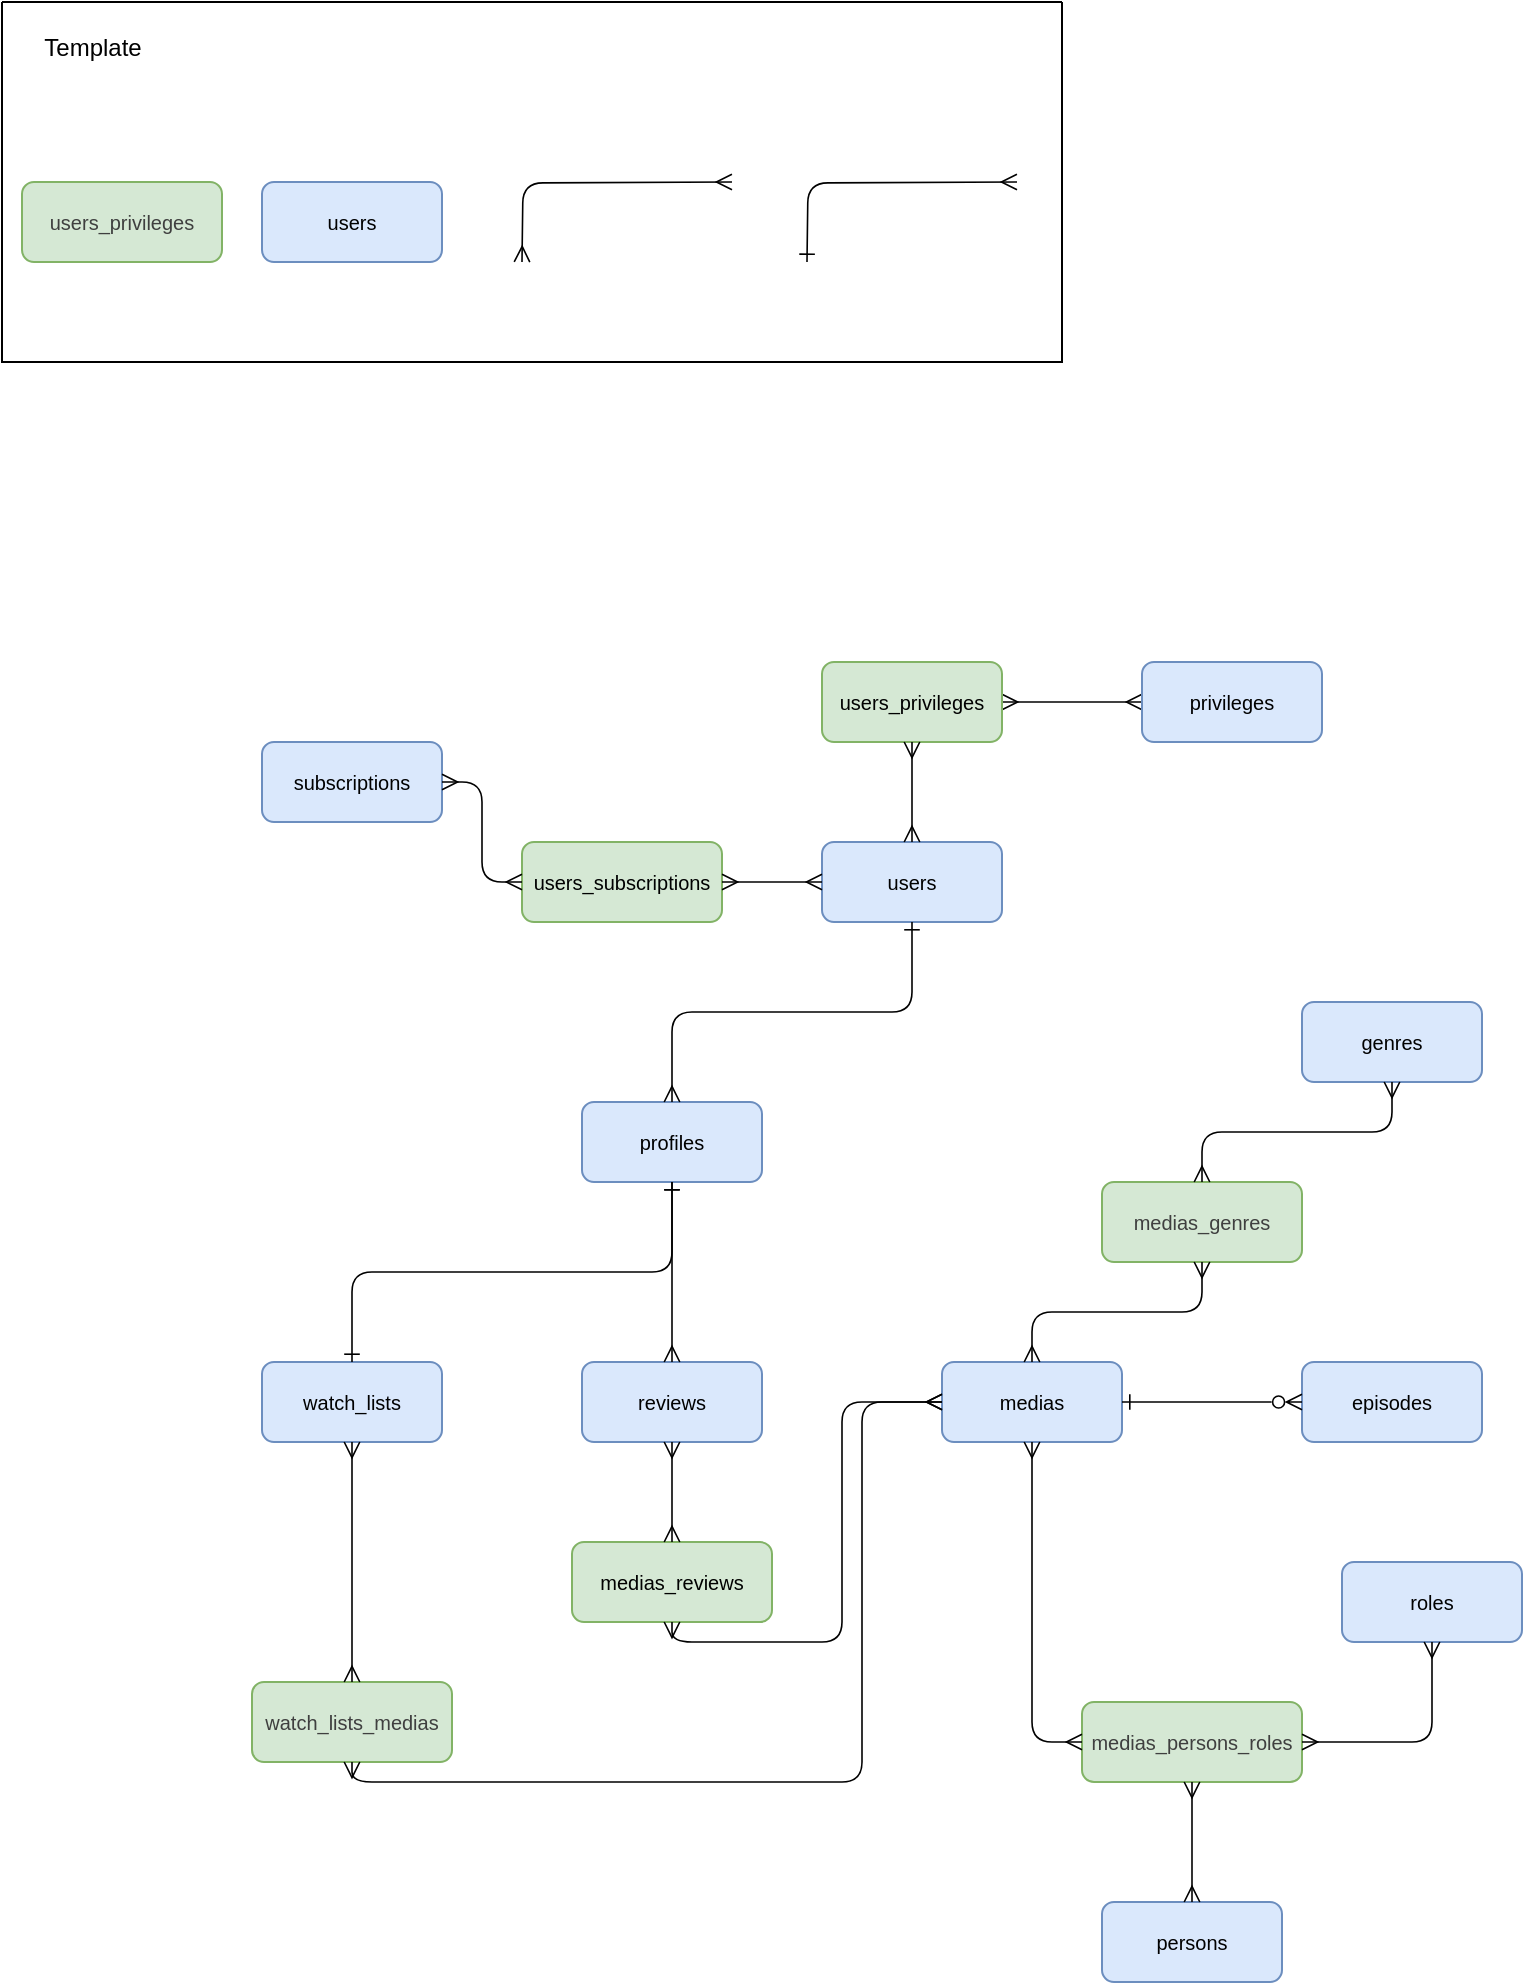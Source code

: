 <mxfile>
    <diagram id="B8__QAVp9_BSupvG6zFA" name="Page-1">
        <mxGraphModel dx="1985" dy="738" grid="1" gridSize="10" guides="1" tooltips="1" connect="1" arrows="1" fold="1" page="1" pageScale="1" pageWidth="850" pageHeight="1100" math="0" shadow="0">
            <root>
                <mxCell id="0"/>
                <mxCell id="1" parent="0"/>
                <mxCell id="5" style="edgeStyle=orthogonalEdgeStyle;html=1;endArrow=ERmany;endFill=0;startArrow=ERmany;startFill=0;strokeWidth=0.8;entryX=1;entryY=0.5;entryDx=0;entryDy=0;" parent="1" source="4" target="6" edge="1">
                    <mxGeometry relative="1" as="geometry">
                        <mxPoint x="410" y="440" as="targetPoint"/>
                    </mxGeometry>
                </mxCell>
                <mxCell id="4" value="&lt;span style=&quot;color: rgb(0, 0, 0);&quot;&gt;&lt;font style=&quot;font-size: 10px;&quot;&gt;privileges&lt;/font&gt;&lt;/span&gt;" style="rounded=1;whiteSpace=wrap;html=1;fillColor=#dae8fc;strokeColor=#6c8ebf;" parent="1" vertex="1">
                    <mxGeometry x="580" y="360" width="90" height="40" as="geometry"/>
                </mxCell>
                <mxCell id="6" value="&lt;span style=&quot;color: rgb(0, 0, 0);&quot;&gt;&lt;font style=&quot;font-size: 10px;&quot;&gt;users_privileges&lt;/font&gt;&lt;/span&gt;" style="rounded=1;whiteSpace=wrap;html=1;fillColor=#d5e8d4;strokeColor=#82b366;" parent="1" vertex="1">
                    <mxGeometry x="420" y="360" width="90" height="40" as="geometry"/>
                </mxCell>
                <mxCell id="7" value="&lt;span style=&quot;color: rgb(0, 0, 0);&quot;&gt;&lt;font style=&quot;font-size: 10px;&quot;&gt;users&lt;/font&gt;&lt;/span&gt;" style="rounded=1;whiteSpace=wrap;html=1;fillColor=#dae8fc;strokeColor=#6c8ebf;" parent="1" vertex="1">
                    <mxGeometry x="420" y="450" width="90" height="40" as="geometry"/>
                </mxCell>
                <mxCell id="9" style="edgeStyle=orthogonalEdgeStyle;html=1;endArrow=ERmany;endFill=0;startArrow=ERmany;startFill=0;strokeWidth=0.8;entryX=0.5;entryY=0;entryDx=0;entryDy=0;exitX=0.5;exitY=1;exitDx=0;exitDy=0;" parent="1" source="6" target="7" edge="1">
                    <mxGeometry relative="1" as="geometry">
                        <mxPoint x="455" y="400" as="targetPoint"/>
                        <mxPoint x="560" y="360" as="sourcePoint"/>
                    </mxGeometry>
                </mxCell>
                <mxCell id="10" value="&lt;span style=&quot;color: rgb(0, 0, 0);&quot;&gt;&lt;font style=&quot;font-size: 10px;&quot;&gt;subscriptions&lt;/font&gt;&lt;/span&gt;" style="rounded=1;whiteSpace=wrap;html=1;fillColor=#dae8fc;strokeColor=#6c8ebf;" parent="1" vertex="1">
                    <mxGeometry x="140" y="400" width="90" height="40" as="geometry"/>
                </mxCell>
                <mxCell id="11" value="&lt;span style=&quot;color: rgb(0, 0, 0);&quot;&gt;&lt;font style=&quot;font-size: 10px;&quot;&gt;users_subscriptions&lt;/font&gt;&lt;/span&gt;" style="rounded=1;whiteSpace=wrap;html=1;fillColor=#d5e8d4;strokeColor=#82b366;" parent="1" vertex="1">
                    <mxGeometry x="270" y="450" width="100" height="40" as="geometry"/>
                </mxCell>
                <mxCell id="13" style="edgeStyle=orthogonalEdgeStyle;html=1;endArrow=ERmany;endFill=0;startArrow=ERmany;startFill=0;strokeWidth=0.8;entryX=1;entryY=0.5;entryDx=0;entryDy=0;exitX=0;exitY=0.5;exitDx=0;exitDy=0;" parent="1" source="11" target="10" edge="1">
                    <mxGeometry relative="1" as="geometry">
                        <mxPoint x="310" y="480" as="targetPoint"/>
                        <mxPoint x="280" y="470" as="sourcePoint"/>
                    </mxGeometry>
                </mxCell>
                <mxCell id="14" value="&lt;span style=&quot;color: rgb(0, 0, 0);&quot;&gt;&lt;font style=&quot;font-size: 10px;&quot;&gt;users&lt;/font&gt;&lt;/span&gt;" style="rounded=1;whiteSpace=wrap;html=1;fillColor=#dae8fc;strokeColor=#6c8ebf;" parent="1" vertex="1">
                    <mxGeometry x="140" y="120" width="90" height="40" as="geometry"/>
                </mxCell>
                <mxCell id="16" style="edgeStyle=orthogonalEdgeStyle;html=1;endArrow=ERmany;endFill=0;startArrow=ERmany;startFill=0;strokeWidth=0.8;entryX=1;entryY=0.5;entryDx=0;entryDy=0;exitX=0;exitY=0.5;exitDx=0;exitDy=0;" parent="1" source="7" target="11" edge="1">
                    <mxGeometry relative="1" as="geometry">
                        <mxPoint x="280" y="250" as="targetPoint"/>
                        <mxPoint x="385" y="210" as="sourcePoint"/>
                    </mxGeometry>
                </mxCell>
                <mxCell id="27" value="&lt;span style=&quot;color: rgb(0, 0, 0);&quot;&gt;&lt;font style=&quot;font-size: 10px;&quot;&gt;profiles&lt;/font&gt;&lt;/span&gt;" style="rounded=1;whiteSpace=wrap;html=1;fillColor=#dae8fc;strokeColor=#6c8ebf;" parent="1" vertex="1">
                    <mxGeometry x="300" y="580" width="90" height="40" as="geometry"/>
                </mxCell>
                <mxCell id="28" value="&lt;span style=&quot;color: rgb(0, 0, 0);&quot;&gt;&lt;font style=&quot;font-size: 10px;&quot;&gt;reviews&lt;/font&gt;&lt;/span&gt;" style="rounded=1;whiteSpace=wrap;html=1;fillColor=#dae8fc;strokeColor=#6c8ebf;" parent="1" vertex="1">
                    <mxGeometry x="300" y="710" width="90" height="40" as="geometry"/>
                </mxCell>
                <mxCell id="30" value="&lt;span style=&quot;color: rgb(0, 0, 0);&quot;&gt;&lt;font style=&quot;font-size: 10px;&quot;&gt;watch_lists&lt;/font&gt;&lt;/span&gt;" style="rounded=1;whiteSpace=wrap;html=1;fillColor=#dae8fc;strokeColor=#6c8ebf;" parent="1" vertex="1">
                    <mxGeometry x="140" y="710" width="90" height="40" as="geometry"/>
                </mxCell>
                <mxCell id="31" value="&lt;span style=&quot;color: rgb(0, 0, 0);&quot;&gt;&lt;font style=&quot;font-size: 10px;&quot;&gt;medias&lt;/font&gt;&lt;/span&gt;" style="rounded=1;whiteSpace=wrap;html=1;fillColor=#dae8fc;strokeColor=#6c8ebf;" parent="1" vertex="1">
                    <mxGeometry x="480" y="710" width="90" height="40" as="geometry"/>
                </mxCell>
                <mxCell id="32" value="&lt;span style=&quot;color: rgb(0, 0, 0);&quot;&gt;&lt;font style=&quot;font-size: 10px;&quot;&gt;episodes&lt;/font&gt;&lt;/span&gt;" style="rounded=1;whiteSpace=wrap;html=1;fillColor=#dae8fc;strokeColor=#6c8ebf;" parent="1" vertex="1">
                    <mxGeometry x="660" y="710" width="90" height="40" as="geometry"/>
                </mxCell>
                <mxCell id="33" value="&lt;span style=&quot;color: rgb(0, 0, 0);&quot;&gt;&lt;font style=&quot;font-size: 10px;&quot;&gt;genres&lt;/font&gt;&lt;/span&gt;" style="rounded=1;whiteSpace=wrap;html=1;fillColor=#dae8fc;strokeColor=#6c8ebf;" parent="1" vertex="1">
                    <mxGeometry x="660" y="530" width="90" height="40" as="geometry"/>
                </mxCell>
                <mxCell id="34" value="&lt;span style=&quot;color: rgb(0, 0, 0);&quot;&gt;&lt;font style=&quot;font-size: 10px;&quot;&gt;roles&lt;/font&gt;&lt;/span&gt;" style="rounded=1;whiteSpace=wrap;html=1;fillColor=#dae8fc;strokeColor=#6c8ebf;" parent="1" vertex="1">
                    <mxGeometry x="680" y="810" width="90" height="40" as="geometry"/>
                </mxCell>
                <mxCell id="35" value="&lt;span style=&quot;color: rgb(0, 0, 0);&quot;&gt;&lt;font style=&quot;font-size: 10px;&quot;&gt;persons&lt;/font&gt;&lt;/span&gt;" style="rounded=1;whiteSpace=wrap;html=1;fillColor=#dae8fc;strokeColor=#6c8ebf;" parent="1" vertex="1">
                    <mxGeometry x="560" y="980" width="90" height="40" as="geometry"/>
                </mxCell>
                <mxCell id="38" style="edgeStyle=orthogonalEdgeStyle;html=1;endArrow=ERone;endFill=0;startArrow=ERmany;startFill=0;strokeWidth=0.8;entryX=0.5;entryY=1;entryDx=0;entryDy=0;exitX=0.5;exitY=0;exitDx=0;exitDy=0;" parent="1" source="27" target="7" edge="1">
                    <mxGeometry relative="1" as="geometry">
                        <mxPoint x="422.5" y="250" as="targetPoint"/>
                        <mxPoint x="527.5" y="210" as="sourcePoint"/>
                    </mxGeometry>
                </mxCell>
                <mxCell id="39" style="edgeStyle=orthogonalEdgeStyle;html=1;endArrow=ERmany;endFill=0;startArrow=ERone;startFill=0;strokeWidth=0.8;exitX=0.5;exitY=1;exitDx=0;exitDy=0;" parent="1" source="27" target="28" edge="1">
                    <mxGeometry relative="1" as="geometry">
                        <mxPoint x="280" y="250" as="targetPoint"/>
                        <mxPoint x="385" y="210" as="sourcePoint"/>
                    </mxGeometry>
                </mxCell>
                <mxCell id="40" style="edgeStyle=orthogonalEdgeStyle;html=1;endArrow=ERone;endFill=0;startArrow=ERone;startFill=0;strokeWidth=0.8;entryX=0.5;entryY=0;entryDx=0;entryDy=0;exitX=0.5;exitY=1;exitDx=0;exitDy=0;" parent="1" source="27" target="30" edge="1">
                    <mxGeometry relative="1" as="geometry">
                        <mxPoint x="125" y="620" as="targetPoint"/>
                        <mxPoint x="230" y="580" as="sourcePoint"/>
                    </mxGeometry>
                </mxCell>
                <mxCell id="41" style="edgeStyle=orthogonalEdgeStyle;html=1;endArrow=ERone;endFill=0;startArrow=ERzeroToMany;startFill=0;strokeWidth=0.8;entryX=1;entryY=0.5;entryDx=0;entryDy=0;exitX=0;exitY=0.5;exitDx=0;exitDy=0;" parent="1" source="32" target="31" edge="1">
                    <mxGeometry relative="1" as="geometry">
                        <mxPoint x="700" y="630" as="targetPoint"/>
                        <mxPoint x="805" y="590" as="sourcePoint"/>
                    </mxGeometry>
                </mxCell>
                <mxCell id="42" value="&lt;span style=&quot;color: rgb(63, 63, 63); font-size: 10px;&quot;&gt;users_privileges&lt;/span&gt;" style="rounded=1;whiteSpace=wrap;html=1;fillColor=#d5e8d4;strokeColor=#82b366;" parent="1" vertex="1">
                    <mxGeometry x="20" y="120" width="100" height="40" as="geometry"/>
                </mxCell>
                <mxCell id="43" value="&lt;span style=&quot;color: rgb(63, 63, 63); font-size: 10px;&quot;&gt;medias_genres&lt;/span&gt;" style="rounded=1;whiteSpace=wrap;html=1;fillColor=#d5e8d4;strokeColor=#82b366;" parent="1" vertex="1">
                    <mxGeometry x="560" y="620" width="100" height="40" as="geometry"/>
                </mxCell>
                <mxCell id="44" value="&lt;span style=&quot;color: rgb(63, 63, 63); font-size: 10px;&quot;&gt;watch_lists_medias&lt;/span&gt;" style="rounded=1;whiteSpace=wrap;html=1;fillColor=#d5e8d4;strokeColor=#82b366;" parent="1" vertex="1">
                    <mxGeometry x="135" y="870" width="100" height="40" as="geometry"/>
                </mxCell>
                <mxCell id="45" value="&lt;span style=&quot;color: rgb(0, 0, 0);&quot;&gt;&lt;font style=&quot;font-size: 10px;&quot;&gt;medias_reviews&lt;/font&gt;&lt;/span&gt;" style="rounded=1;whiteSpace=wrap;html=1;fillColor=#d5e8d4;strokeColor=#82b366;" parent="1" vertex="1">
                    <mxGeometry x="295" y="800" width="100" height="40" as="geometry"/>
                </mxCell>
                <mxCell id="46" value="&lt;span style=&quot;color: rgb(63, 63, 63); font-size: 10px;&quot;&gt;medias_persons_roles&lt;/span&gt;" style="rounded=1;whiteSpace=wrap;html=1;fillColor=#d5e8d4;strokeColor=#82b366;" parent="1" vertex="1">
                    <mxGeometry x="550" y="880" width="110" height="40" as="geometry"/>
                </mxCell>
                <mxCell id="47" style="edgeStyle=orthogonalEdgeStyle;html=1;endArrow=ERmany;endFill=0;startArrow=ERmany;startFill=0;strokeWidth=0.8;entryX=0.5;entryY=0;entryDx=0;entryDy=0;exitX=0.5;exitY=1;exitDx=0;exitDy=0;" parent="1" source="30" target="44" edge="1">
                    <mxGeometry relative="1" as="geometry">
                        <mxPoint x="150" y="840" as="targetPoint"/>
                        <mxPoint x="255" y="800" as="sourcePoint"/>
                    </mxGeometry>
                </mxCell>
                <mxCell id="48" style="edgeStyle=orthogonalEdgeStyle;html=1;endArrow=ERmany;endFill=0;startArrow=ERmany;startFill=0;strokeWidth=0.8;entryX=0.5;entryY=1;entryDx=0;entryDy=0;exitX=0.5;exitY=0;exitDx=0;exitDy=0;" parent="1" source="45" target="28" edge="1">
                    <mxGeometry relative="1" as="geometry">
                        <mxPoint x="360" y="940" as="targetPoint"/>
                        <mxPoint x="465" y="900" as="sourcePoint"/>
                    </mxGeometry>
                </mxCell>
                <mxCell id="49" style="edgeStyle=orthogonalEdgeStyle;html=1;endArrow=ERmany;endFill=0;startArrow=ERmany;startFill=0;strokeWidth=0.8;entryX=0.5;entryY=1;entryDx=0;entryDy=0;exitX=0;exitY=0.5;exitDx=0;exitDy=0;" parent="1" source="31" target="44" edge="1">
                    <mxGeometry relative="1" as="geometry">
                        <mxPoint x="250" y="1000" as="targetPoint"/>
                        <mxPoint x="300" y="960" as="sourcePoint"/>
                        <Array as="points">
                            <mxPoint x="440" y="730"/>
                            <mxPoint x="440" y="920"/>
                            <mxPoint x="185" y="920"/>
                        </Array>
                    </mxGeometry>
                </mxCell>
                <mxCell id="50" style="edgeStyle=orthogonalEdgeStyle;html=1;endArrow=ERmany;endFill=0;startArrow=ERmany;startFill=0;strokeWidth=0.8;entryX=0.5;entryY=1;entryDx=0;entryDy=0;exitX=0;exitY=0.5;exitDx=0;exitDy=0;" parent="1" source="31" target="45" edge="1">
                    <mxGeometry relative="1" as="geometry">
                        <mxPoint x="380" y="960" as="targetPoint"/>
                        <mxPoint x="485" y="920" as="sourcePoint"/>
                        <Array as="points">
                            <mxPoint x="430" y="730"/>
                            <mxPoint x="430" y="850"/>
                            <mxPoint x="345" y="850"/>
                        </Array>
                    </mxGeometry>
                </mxCell>
                <mxCell id="51" style="edgeStyle=orthogonalEdgeStyle;html=1;endArrow=ERmany;endFill=0;startArrow=ERmany;startFill=0;strokeWidth=0.8;entryX=0.5;entryY=1;entryDx=0;entryDy=0;exitX=0.5;exitY=0;exitDx=0;exitDy=0;" parent="1" source="43" target="33" edge="1">
                    <mxGeometry relative="1" as="geometry">
                        <mxPoint x="390" y="970" as="targetPoint"/>
                        <mxPoint x="495" y="930" as="sourcePoint"/>
                    </mxGeometry>
                </mxCell>
                <mxCell id="52" style="edgeStyle=orthogonalEdgeStyle;html=1;endArrow=ERmany;endFill=0;startArrow=ERmany;startFill=0;strokeWidth=0.8;entryX=0.5;entryY=0;entryDx=0;entryDy=0;exitX=0.5;exitY=1;exitDx=0;exitDy=0;" parent="1" source="46" target="35" edge="1">
                    <mxGeometry relative="1" as="geometry">
                        <mxPoint x="400" y="980" as="targetPoint"/>
                        <mxPoint x="505" y="940" as="sourcePoint"/>
                    </mxGeometry>
                </mxCell>
                <mxCell id="53" style="edgeStyle=orthogonalEdgeStyle;html=1;endArrow=ERmany;endFill=0;startArrow=ERmany;startFill=0;strokeWidth=0.8;entryX=0.5;entryY=1;entryDx=0;entryDy=0;exitX=0;exitY=0.5;exitDx=0;exitDy=0;" parent="1" source="46" target="31" edge="1">
                    <mxGeometry relative="1" as="geometry">
                        <mxPoint x="530" y="850" as="targetPoint"/>
                        <mxPoint x="635" y="810" as="sourcePoint"/>
                    </mxGeometry>
                </mxCell>
                <mxCell id="54" style="edgeStyle=orthogonalEdgeStyle;html=1;endArrow=ERmany;endFill=0;startArrow=ERmany;startFill=0;strokeWidth=0.8;entryX=0.5;entryY=0;entryDx=0;entryDy=0;exitX=0.5;exitY=1;exitDx=0;exitDy=0;" parent="1" source="43" target="31" edge="1">
                    <mxGeometry relative="1" as="geometry">
                        <mxPoint x="400" y="980" as="targetPoint"/>
                        <mxPoint x="505" y="940" as="sourcePoint"/>
                    </mxGeometry>
                </mxCell>
                <mxCell id="55" style="edgeStyle=orthogonalEdgeStyle;html=1;endArrow=ERmany;endFill=0;startArrow=ERmany;startFill=0;strokeWidth=0.8;entryX=0.5;entryY=1;entryDx=0;entryDy=0;exitX=1;exitY=0.5;exitDx=0;exitDy=0;" parent="1" source="46" target="34" edge="1">
                    <mxGeometry relative="1" as="geometry">
                        <mxPoint x="410" y="990" as="targetPoint"/>
                        <mxPoint x="515" y="950" as="sourcePoint"/>
                    </mxGeometry>
                </mxCell>
                <mxCell id="56" value="" style="swimlane;startSize=0;" parent="1" vertex="1">
                    <mxGeometry x="10" y="30" width="530" height="180" as="geometry"/>
                </mxCell>
                <mxCell id="12" style="edgeStyle=orthogonalEdgeStyle;html=1;endArrow=ERmany;endFill=0;startArrow=ERmany;startFill=0;strokeWidth=0.8;entryX=0.5;entryY=0;entryDx=0;entryDy=0;" parent="56" edge="1">
                    <mxGeometry relative="1" as="geometry">
                        <mxPoint x="260" y="130" as="targetPoint"/>
                        <mxPoint x="365" y="90" as="sourcePoint"/>
                    </mxGeometry>
                </mxCell>
                <mxCell id="37" style="edgeStyle=orthogonalEdgeStyle;html=1;endArrow=ERone;endFill=0;startArrow=ERmany;startFill=0;strokeWidth=0.8;entryX=0.5;entryY=0;entryDx=0;entryDy=0;" parent="56" edge="1">
                    <mxGeometry relative="1" as="geometry">
                        <mxPoint x="402.5" y="130" as="targetPoint"/>
                        <mxPoint x="507.5" y="90" as="sourcePoint"/>
                    </mxGeometry>
                </mxCell>
                <mxCell id="57" value="Template" style="text;html=1;align=center;verticalAlign=middle;resizable=0;points=[];autosize=1;strokeColor=none;fillColor=none;" parent="56" vertex="1">
                    <mxGeometry x="10" y="8" width="70" height="30" as="geometry"/>
                </mxCell>
            </root>
        </mxGraphModel>
    </diagram>
</mxfile>
